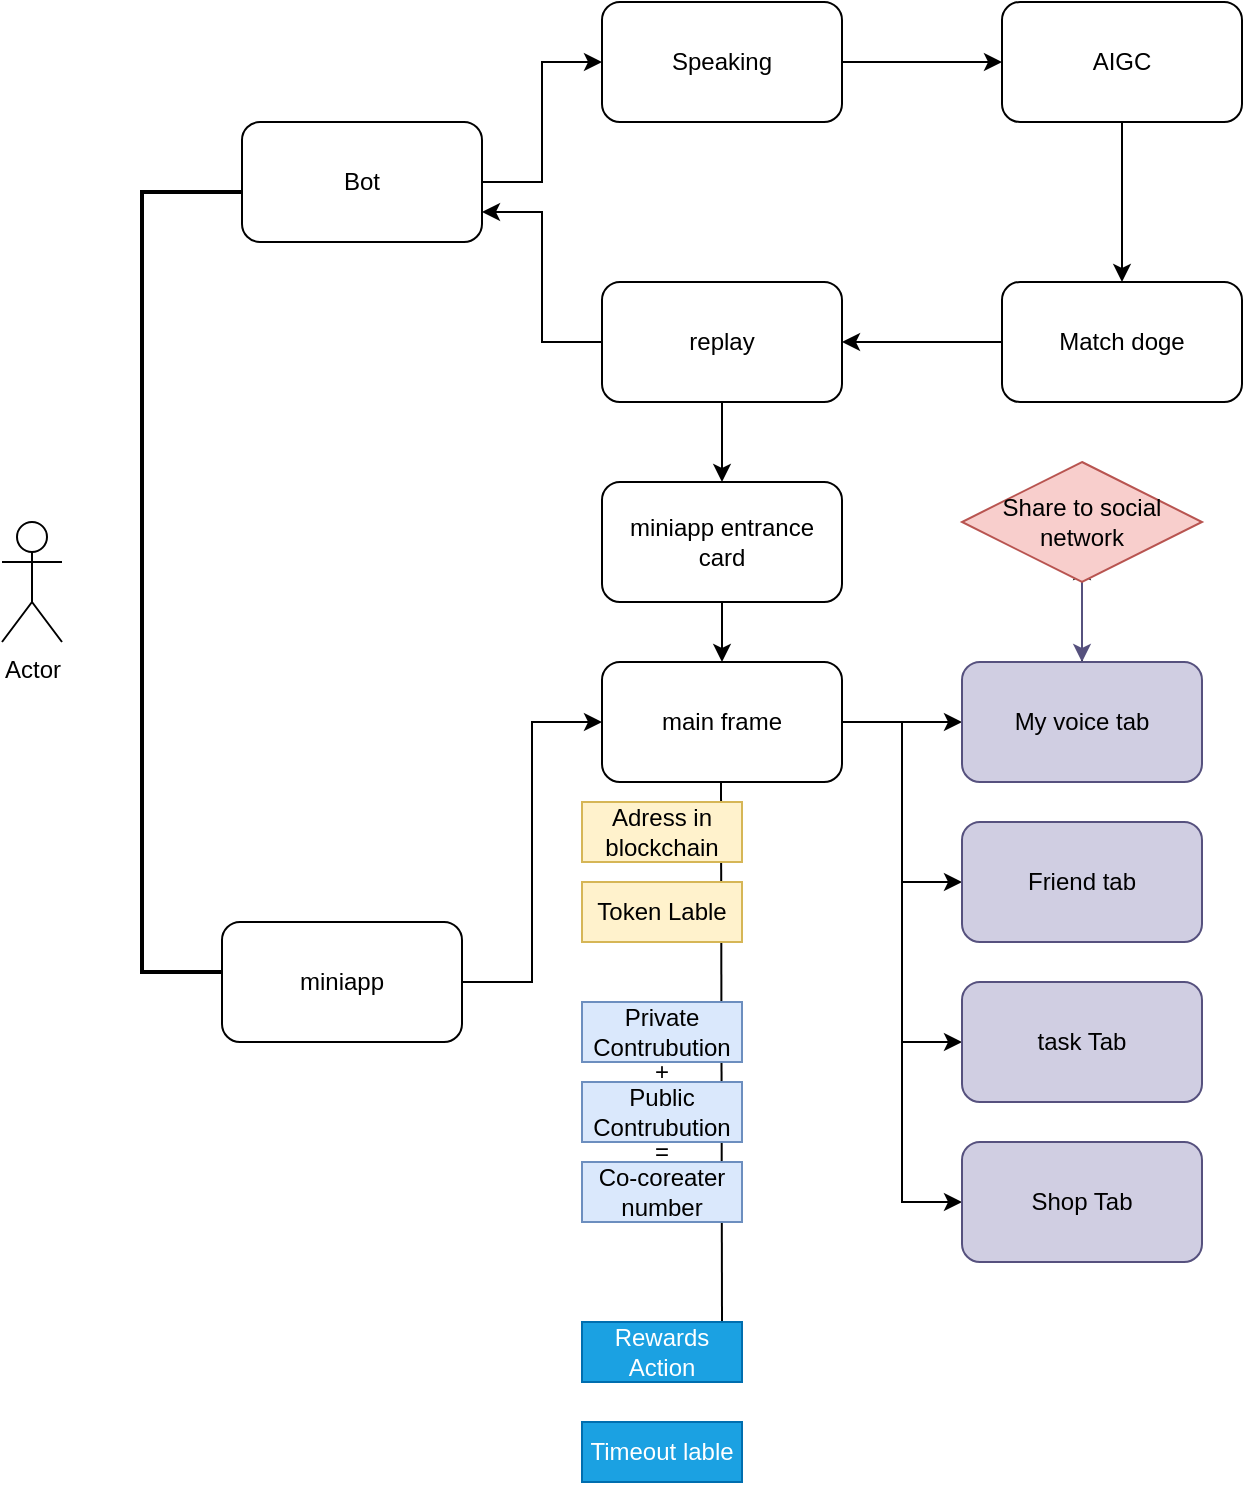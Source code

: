 <mxfile version="16.6.6" type="github">
  <diagram id="DSrccoPb1L_ZYDu_fJc8" name="Page-1">
    <mxGraphModel dx="946" dy="1773" grid="1" gridSize="10" guides="1" tooltips="1" connect="1" arrows="1" fold="1" page="1" pageScale="1" pageWidth="827" pageHeight="1169" math="0" shadow="0">
      <root>
        <mxCell id="0" />
        <mxCell id="1" parent="0" />
        <mxCell id="VGhOZueXq3OKFW1K8l53-1" value="Actor" style="shape=umlActor;verticalLabelPosition=bottom;verticalAlign=top;html=1;outlineConnect=0;" parent="1" vertex="1">
          <mxGeometry x="80" y="80" width="30" height="60" as="geometry" />
        </mxCell>
        <mxCell id="VGhOZueXq3OKFW1K8l53-2" value="" style="strokeWidth=2;html=1;shape=mxgraph.flowchart.annotation_1;align=left;pointerEvents=1;" parent="1" vertex="1">
          <mxGeometry x="150" y="-85" width="50" height="390" as="geometry" />
        </mxCell>
        <mxCell id="o6MthNvXkS97YDRX8jHn-4" value="" style="edgeStyle=orthogonalEdgeStyle;rounded=0;orthogonalLoop=1;jettySize=auto;html=1;" edge="1" parent="1" source="o6MthNvXkS97YDRX8jHn-1" target="o6MthNvXkS97YDRX8jHn-3">
          <mxGeometry relative="1" as="geometry" />
        </mxCell>
        <mxCell id="o6MthNvXkS97YDRX8jHn-1" value="Bot" style="rounded=1;whiteSpace=wrap;html=1;" vertex="1" parent="1">
          <mxGeometry x="200" y="-120" width="120" height="60" as="geometry" />
        </mxCell>
        <mxCell id="o6MthNvXkS97YDRX8jHn-16" style="edgeStyle=orthogonalEdgeStyle;rounded=0;orthogonalLoop=1;jettySize=auto;html=1;entryX=0;entryY=0.5;entryDx=0;entryDy=0;" edge="1" parent="1" source="o6MthNvXkS97YDRX8jHn-2" target="o6MthNvXkS97YDRX8jHn-14">
          <mxGeometry relative="1" as="geometry" />
        </mxCell>
        <mxCell id="o6MthNvXkS97YDRX8jHn-2" value="miniapp" style="rounded=1;whiteSpace=wrap;html=1;" vertex="1" parent="1">
          <mxGeometry x="190" y="280" width="120" height="60" as="geometry" />
        </mxCell>
        <mxCell id="o6MthNvXkS97YDRX8jHn-6" value="" style="edgeStyle=orthogonalEdgeStyle;rounded=0;orthogonalLoop=1;jettySize=auto;html=1;" edge="1" parent="1" source="o6MthNvXkS97YDRX8jHn-3" target="o6MthNvXkS97YDRX8jHn-5">
          <mxGeometry relative="1" as="geometry" />
        </mxCell>
        <mxCell id="o6MthNvXkS97YDRX8jHn-3" value="Speaking" style="rounded=1;whiteSpace=wrap;html=1;" vertex="1" parent="1">
          <mxGeometry x="380" y="-180" width="120" height="60" as="geometry" />
        </mxCell>
        <mxCell id="o6MthNvXkS97YDRX8jHn-8" value="" style="edgeStyle=orthogonalEdgeStyle;rounded=0;orthogonalLoop=1;jettySize=auto;html=1;" edge="1" parent="1" source="o6MthNvXkS97YDRX8jHn-5" target="o6MthNvXkS97YDRX8jHn-7">
          <mxGeometry relative="1" as="geometry" />
        </mxCell>
        <mxCell id="o6MthNvXkS97YDRX8jHn-5" value="AIGC" style="whiteSpace=wrap;html=1;rounded=1;" vertex="1" parent="1">
          <mxGeometry x="580" y="-180" width="120" height="60" as="geometry" />
        </mxCell>
        <mxCell id="o6MthNvXkS97YDRX8jHn-10" value="" style="edgeStyle=orthogonalEdgeStyle;rounded=0;orthogonalLoop=1;jettySize=auto;html=1;" edge="1" parent="1" source="o6MthNvXkS97YDRX8jHn-7" target="o6MthNvXkS97YDRX8jHn-9">
          <mxGeometry relative="1" as="geometry" />
        </mxCell>
        <mxCell id="o6MthNvXkS97YDRX8jHn-7" value="Match doge" style="whiteSpace=wrap;html=1;rounded=1;" vertex="1" parent="1">
          <mxGeometry x="580" y="-40" width="120" height="60" as="geometry" />
        </mxCell>
        <mxCell id="o6MthNvXkS97YDRX8jHn-11" style="edgeStyle=orthogonalEdgeStyle;rounded=0;orthogonalLoop=1;jettySize=auto;html=1;entryX=1;entryY=0.75;entryDx=0;entryDy=0;" edge="1" parent="1" source="o6MthNvXkS97YDRX8jHn-9" target="o6MthNvXkS97YDRX8jHn-1">
          <mxGeometry relative="1" as="geometry" />
        </mxCell>
        <mxCell id="o6MthNvXkS97YDRX8jHn-13" value="" style="edgeStyle=orthogonalEdgeStyle;rounded=0;orthogonalLoop=1;jettySize=auto;html=1;" edge="1" parent="1" source="o6MthNvXkS97YDRX8jHn-9" target="o6MthNvXkS97YDRX8jHn-12">
          <mxGeometry relative="1" as="geometry" />
        </mxCell>
        <mxCell id="o6MthNvXkS97YDRX8jHn-9" value="replay" style="whiteSpace=wrap;html=1;rounded=1;" vertex="1" parent="1">
          <mxGeometry x="380" y="-40" width="120" height="60" as="geometry" />
        </mxCell>
        <mxCell id="o6MthNvXkS97YDRX8jHn-15" value="" style="edgeStyle=orthogonalEdgeStyle;rounded=0;orthogonalLoop=1;jettySize=auto;html=1;" edge="1" parent="1" source="o6MthNvXkS97YDRX8jHn-12" target="o6MthNvXkS97YDRX8jHn-14">
          <mxGeometry relative="1" as="geometry" />
        </mxCell>
        <mxCell id="o6MthNvXkS97YDRX8jHn-12" value="miniapp entrance card" style="whiteSpace=wrap;html=1;rounded=1;" vertex="1" parent="1">
          <mxGeometry x="380" y="60" width="120" height="60" as="geometry" />
        </mxCell>
        <mxCell id="o6MthNvXkS97YDRX8jHn-17" style="edgeStyle=orthogonalEdgeStyle;rounded=0;orthogonalLoop=1;jettySize=auto;html=1;" edge="1" parent="1" source="o6MthNvXkS97YDRX8jHn-14">
          <mxGeometry relative="1" as="geometry">
            <mxPoint x="560" y="180" as="targetPoint" />
          </mxGeometry>
        </mxCell>
        <mxCell id="o6MthNvXkS97YDRX8jHn-19" style="edgeStyle=orthogonalEdgeStyle;rounded=0;orthogonalLoop=1;jettySize=auto;html=1;" edge="1" parent="1" target="o6MthNvXkS97YDRX8jHn-20">
          <mxGeometry relative="1" as="geometry">
            <mxPoint x="530" y="270" as="targetPoint" />
            <mxPoint x="510" y="180" as="sourcePoint" />
            <Array as="points">
              <mxPoint x="530" y="180" />
              <mxPoint x="530" y="260" />
            </Array>
          </mxGeometry>
        </mxCell>
        <mxCell id="o6MthNvXkS97YDRX8jHn-24" style="edgeStyle=orthogonalEdgeStyle;rounded=0;orthogonalLoop=1;jettySize=auto;html=1;entryX=0;entryY=0.5;entryDx=0;entryDy=0;" edge="1" parent="1" source="o6MthNvXkS97YDRX8jHn-14" target="o6MthNvXkS97YDRX8jHn-22">
          <mxGeometry relative="1" as="geometry" />
        </mxCell>
        <mxCell id="o6MthNvXkS97YDRX8jHn-25" style="edgeStyle=orthogonalEdgeStyle;rounded=0;orthogonalLoop=1;jettySize=auto;html=1;entryX=0;entryY=0.5;entryDx=0;entryDy=0;" edge="1" parent="1" source="o6MthNvXkS97YDRX8jHn-14" target="o6MthNvXkS97YDRX8jHn-23">
          <mxGeometry relative="1" as="geometry">
            <Array as="points">
              <mxPoint x="530" y="180" />
              <mxPoint x="530" y="420" />
            </Array>
          </mxGeometry>
        </mxCell>
        <mxCell id="o6MthNvXkS97YDRX8jHn-14" value="main frame" style="whiteSpace=wrap;html=1;rounded=1;" vertex="1" parent="1">
          <mxGeometry x="380" y="150" width="120" height="60" as="geometry" />
        </mxCell>
        <mxCell id="o6MthNvXkS97YDRX8jHn-26" style="edgeStyle=orthogonalEdgeStyle;rounded=0;orthogonalLoop=1;jettySize=auto;html=1;" edge="1" parent="1" source="o6MthNvXkS97YDRX8jHn-18">
          <mxGeometry relative="1" as="geometry">
            <mxPoint x="620" y="100" as="targetPoint" />
          </mxGeometry>
        </mxCell>
        <mxCell id="o6MthNvXkS97YDRX8jHn-18" value="My voice tab" style="rounded=1;whiteSpace=wrap;html=1;fillColor=#d0cee2;strokeColor=#56517e;" vertex="1" parent="1">
          <mxGeometry x="560" y="150" width="120" height="60" as="geometry" />
        </mxCell>
        <mxCell id="o6MthNvXkS97YDRX8jHn-20" value="Friend tab" style="rounded=1;whiteSpace=wrap;html=1;fillColor=#d0cee2;strokeColor=#56517e;" vertex="1" parent="1">
          <mxGeometry x="560" y="230" width="120" height="60" as="geometry" />
        </mxCell>
        <mxCell id="o6MthNvXkS97YDRX8jHn-22" value="task Tab" style="rounded=1;whiteSpace=wrap;html=1;fillColor=#d0cee2;strokeColor=#56517e;" vertex="1" parent="1">
          <mxGeometry x="560" y="310" width="120" height="60" as="geometry" />
        </mxCell>
        <mxCell id="o6MthNvXkS97YDRX8jHn-23" value="Shop Tab" style="rounded=1;whiteSpace=wrap;html=1;fillColor=#d0cee2;strokeColor=#56517e;" vertex="1" parent="1">
          <mxGeometry x="560" y="390" width="120" height="60" as="geometry" />
        </mxCell>
        <mxCell id="o6MthNvXkS97YDRX8jHn-29" value="" style="edgeStyle=orthogonalEdgeStyle;rounded=0;orthogonalLoop=1;jettySize=auto;html=1;fillColor=#d0cee2;strokeColor=#56517e;" edge="1" parent="1" source="o6MthNvXkS97YDRX8jHn-28" target="o6MthNvXkS97YDRX8jHn-18">
          <mxGeometry relative="1" as="geometry" />
        </mxCell>
        <mxCell id="o6MthNvXkS97YDRX8jHn-28" value="Share to social network" style="rhombus;whiteSpace=wrap;html=1;fillColor=#f8cecc;strokeColor=#b85450;" vertex="1" parent="1">
          <mxGeometry x="560" y="50" width="120" height="60" as="geometry" />
        </mxCell>
        <mxCell id="o6MthNvXkS97YDRX8jHn-32" value="" style="endArrow=none;html=1;rounded=0;" edge="1" parent="1">
          <mxGeometry width="50" height="50" relative="1" as="geometry">
            <mxPoint x="440" y="480" as="sourcePoint" />
            <mxPoint x="439.5" y="210" as="targetPoint" />
          </mxGeometry>
        </mxCell>
        <mxCell id="o6MthNvXkS97YDRX8jHn-35" value="Token Lable" style="rounded=0;whiteSpace=wrap;html=1;fillColor=#fff2cc;strokeColor=#d6b656;" vertex="1" parent="1">
          <mxGeometry x="370" y="260" width="80" height="30" as="geometry" />
        </mxCell>
        <mxCell id="o6MthNvXkS97YDRX8jHn-36" value="Adress in blockchain" style="rounded=0;whiteSpace=wrap;html=1;fillColor=#fff2cc;strokeColor=#d6b656;" vertex="1" parent="1">
          <mxGeometry x="370" y="220" width="80" height="30" as="geometry" />
        </mxCell>
        <mxCell id="o6MthNvXkS97YDRX8jHn-37" value="Private Contrubution" style="rounded=0;whiteSpace=wrap;html=1;fillColor=#dae8fc;strokeColor=#6c8ebf;" vertex="1" parent="1">
          <mxGeometry x="370" y="320" width="80" height="30" as="geometry" />
        </mxCell>
        <mxCell id="o6MthNvXkS97YDRX8jHn-38" value="Rewards Action" style="rounded=0;whiteSpace=wrap;html=1;fillColor=#1ba1e2;fontColor=#ffffff;strokeColor=#006EAF;" vertex="1" parent="1">
          <mxGeometry x="370" y="480" width="80" height="30" as="geometry" />
        </mxCell>
        <mxCell id="o6MthNvXkS97YDRX8jHn-39" value="Timeout lable" style="rounded=0;whiteSpace=wrap;html=1;fillColor=#1ba1e2;fontColor=#ffffff;strokeColor=#006EAF;" vertex="1" parent="1">
          <mxGeometry x="370" y="530" width="80" height="30" as="geometry" />
        </mxCell>
        <mxCell id="o6MthNvXkS97YDRX8jHn-40" value="Public Contrubution" style="rounded=0;whiteSpace=wrap;html=1;fillColor=#dae8fc;strokeColor=#6c8ebf;" vertex="1" parent="1">
          <mxGeometry x="370" y="360" width="80" height="30" as="geometry" />
        </mxCell>
        <mxCell id="o6MthNvXkS97YDRX8jHn-41" value="Co-coreater number" style="rounded=0;whiteSpace=wrap;html=1;fillColor=#dae8fc;strokeColor=#6c8ebf;" vertex="1" parent="1">
          <mxGeometry x="370" y="400" width="80" height="30" as="geometry" />
        </mxCell>
        <mxCell id="o6MthNvXkS97YDRX8jHn-42" value="+" style="text;html=1;strokeColor=none;fillColor=none;align=center;verticalAlign=middle;whiteSpace=wrap;rounded=0;" vertex="1" parent="1">
          <mxGeometry x="380" y="340" width="60" height="30" as="geometry" />
        </mxCell>
        <mxCell id="o6MthNvXkS97YDRX8jHn-43" value="=" style="text;html=1;strokeColor=none;fillColor=none;align=center;verticalAlign=middle;whiteSpace=wrap;rounded=0;" vertex="1" parent="1">
          <mxGeometry x="380" y="380" width="60" height="30" as="geometry" />
        </mxCell>
      </root>
    </mxGraphModel>
  </diagram>
</mxfile>
